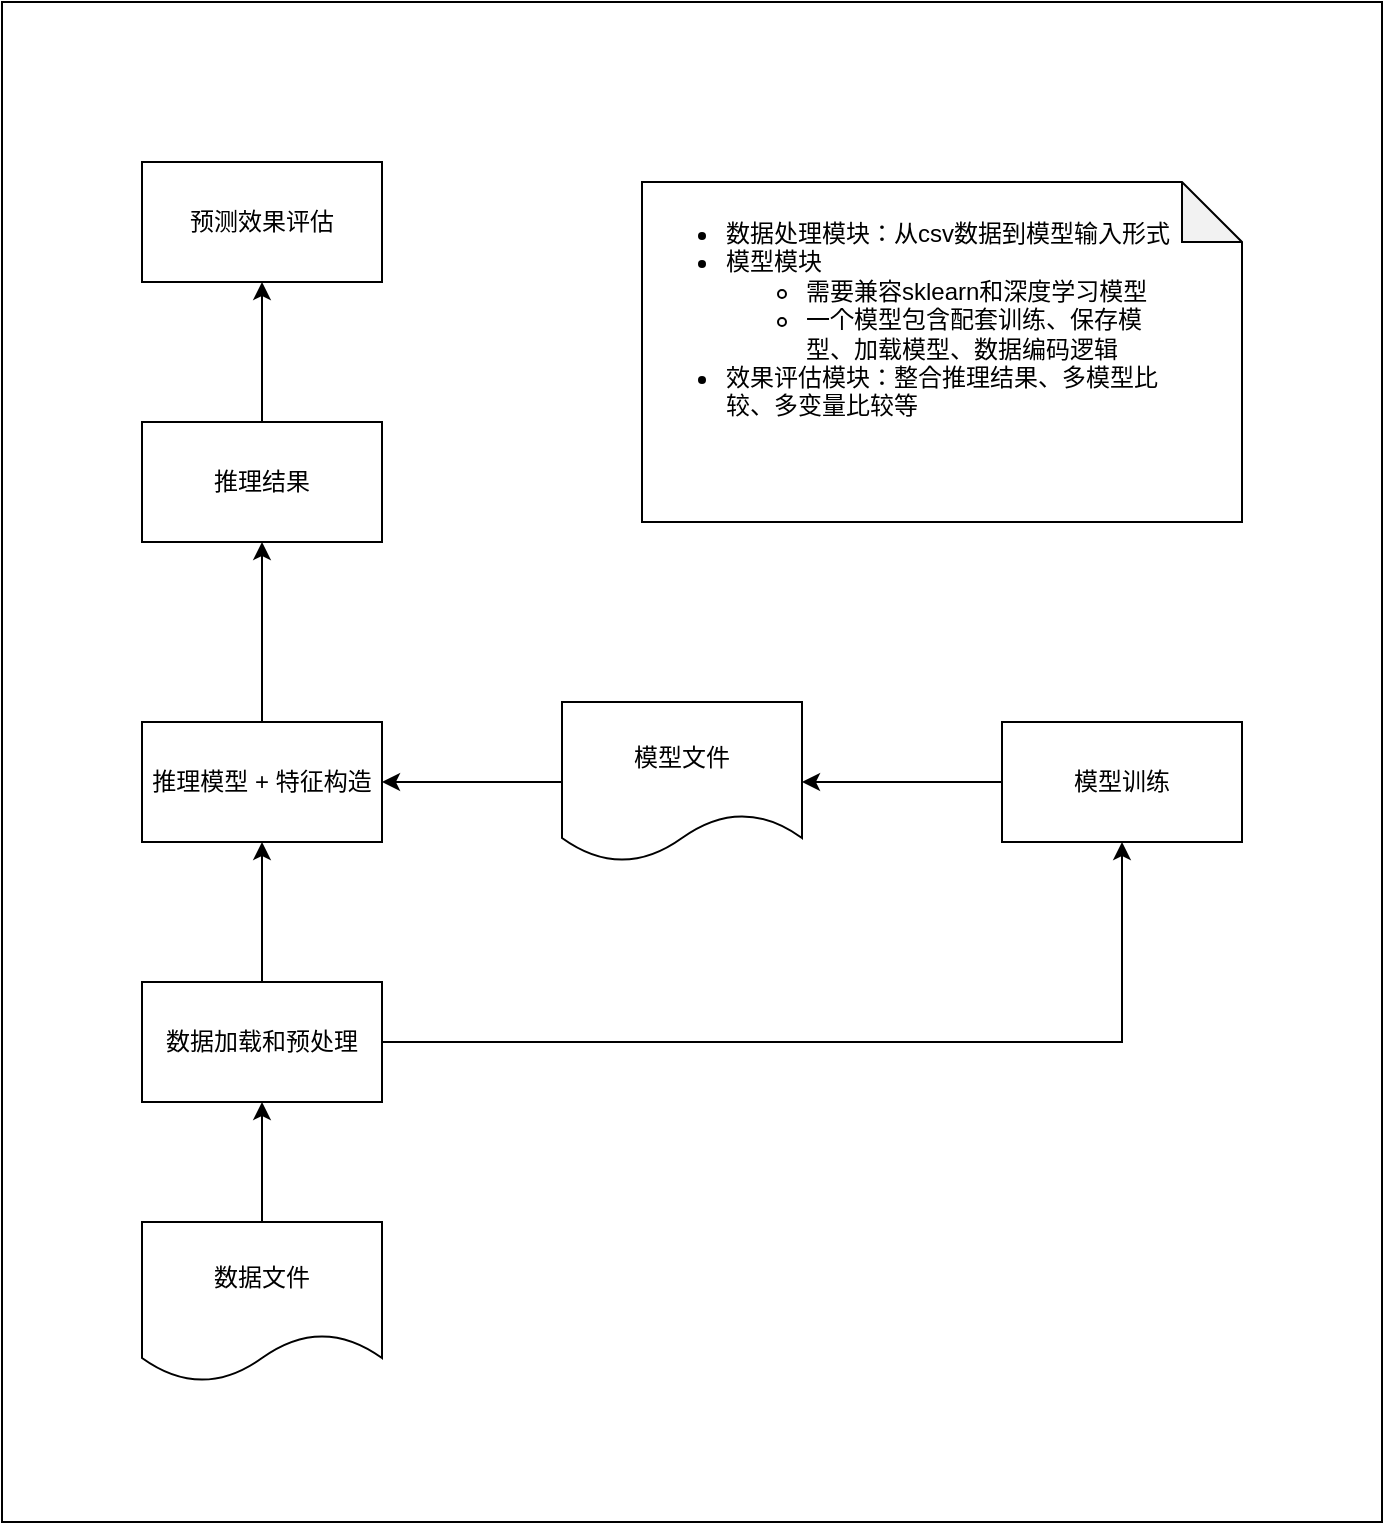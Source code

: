 <mxfile>
    <diagram id="DP-k12kMxqpypnX22E-c" name="第 1 页">
        <mxGraphModel dx="1616" dy="1142" grid="1" gridSize="10" guides="1" tooltips="1" connect="1" arrows="1" fold="1" page="1" pageScale="1" pageWidth="827" pageHeight="1169" math="0" shadow="0">
            <root>
                <mxCell id="0"/>
                <mxCell id="1" parent="0"/>
                <mxCell id="17" value="" style="rounded=0;whiteSpace=wrap;html=1;" vertex="1" parent="1">
                    <mxGeometry x="90" y="220" width="690" height="760" as="geometry"/>
                </mxCell>
                <mxCell id="5" style="edgeStyle=none;html=1;exitX=0.5;exitY=0;exitDx=0;exitDy=0;" parent="1" source="2" edge="1">
                    <mxGeometry relative="1" as="geometry">
                        <mxPoint x="220" y="490" as="targetPoint"/>
                    </mxGeometry>
                </mxCell>
                <mxCell id="2" value="推理模型 + 特征构造" style="rounded=0;whiteSpace=wrap;html=1;" parent="1" vertex="1">
                    <mxGeometry x="160" y="580" width="120" height="60" as="geometry"/>
                </mxCell>
                <mxCell id="4" style="edgeStyle=none;html=1;exitX=0.5;exitY=0;exitDx=0;exitDy=0;entryX=0.5;entryY=1;entryDx=0;entryDy=0;" parent="1" source="3" target="2" edge="1">
                    <mxGeometry relative="1" as="geometry"/>
                </mxCell>
                <mxCell id="13" style="edgeStyle=orthogonalEdgeStyle;html=1;entryX=0.5;entryY=1;entryDx=0;entryDy=0;rounded=0;" parent="1" source="3" target="9" edge="1">
                    <mxGeometry relative="1" as="geometry"/>
                </mxCell>
                <mxCell id="3" value="数据加载和预处理" style="rounded=0;whiteSpace=wrap;html=1;" parent="1" vertex="1">
                    <mxGeometry x="160" y="710" width="120" height="60" as="geometry"/>
                </mxCell>
                <mxCell id="7" style="edgeStyle=none;html=1;exitX=0.5;exitY=0;exitDx=0;exitDy=0;" parent="1" source="6" edge="1">
                    <mxGeometry relative="1" as="geometry">
                        <mxPoint x="220" y="360" as="targetPoint"/>
                    </mxGeometry>
                </mxCell>
                <mxCell id="6" value="推理结果" style="rounded=0;whiteSpace=wrap;html=1;" parent="1" vertex="1">
                    <mxGeometry x="160" y="430" width="120" height="60" as="geometry"/>
                </mxCell>
                <mxCell id="8" value="预测效果评估" style="rounded=0;whiteSpace=wrap;html=1;" parent="1" vertex="1">
                    <mxGeometry x="160" y="300" width="120" height="60" as="geometry"/>
                </mxCell>
                <mxCell id="11" style="edgeStyle=none;html=1;exitX=0;exitY=0.5;exitDx=0;exitDy=0;entryX=1;entryY=0.5;entryDx=0;entryDy=0;" parent="1" source="9" target="10" edge="1">
                    <mxGeometry relative="1" as="geometry"/>
                </mxCell>
                <mxCell id="9" value="模型训练" style="rounded=0;whiteSpace=wrap;html=1;" parent="1" vertex="1">
                    <mxGeometry x="590" y="580" width="120" height="60" as="geometry"/>
                </mxCell>
                <mxCell id="12" style="edgeStyle=none;html=1;exitX=0;exitY=0.5;exitDx=0;exitDy=0;entryX=1;entryY=0.5;entryDx=0;entryDy=0;" parent="1" source="10" target="2" edge="1">
                    <mxGeometry relative="1" as="geometry"/>
                </mxCell>
                <mxCell id="10" value="模型文件" style="shape=document;whiteSpace=wrap;html=1;boundedLbl=1;" parent="1" vertex="1">
                    <mxGeometry x="370" y="570" width="120" height="80" as="geometry"/>
                </mxCell>
                <mxCell id="14" value="&lt;ul&gt;&lt;li&gt;数据处理模块：从csv数据到模型输入形式&lt;/li&gt;&lt;li&gt;模型模块&lt;/li&gt;&lt;ul&gt;&lt;li&gt;&lt;span&gt;需要兼容sklearn和深度学习模型&lt;/span&gt;&lt;/li&gt;&lt;li&gt;&lt;span&gt;一个模型包含配套训练、保存模型、加载模型、数据编码逻辑&lt;/span&gt;&lt;/li&gt;&lt;/ul&gt;&lt;li&gt;效果评估模块：整合推理结果、多模型比较、多变量比较等&lt;/li&gt;&lt;/ul&gt;" style="shape=note;whiteSpace=wrap;html=1;backgroundOutline=1;darkOpacity=0.05;align=left;verticalAlign=top;horizontal=1;spacingRight=35;" vertex="1" parent="1">
                    <mxGeometry x="410" y="310" width="300" height="170" as="geometry"/>
                </mxCell>
                <mxCell id="16" style="edgeStyle=none;html=1;entryX=0.5;entryY=1;entryDx=0;entryDy=0;" edge="1" parent="1" source="15" target="3">
                    <mxGeometry relative="1" as="geometry"/>
                </mxCell>
                <mxCell id="15" value="数据文件" style="shape=document;whiteSpace=wrap;html=1;boundedLbl=1;" vertex="1" parent="1">
                    <mxGeometry x="160" y="830" width="120" height="80" as="geometry"/>
                </mxCell>
            </root>
        </mxGraphModel>
    </diagram>
</mxfile>